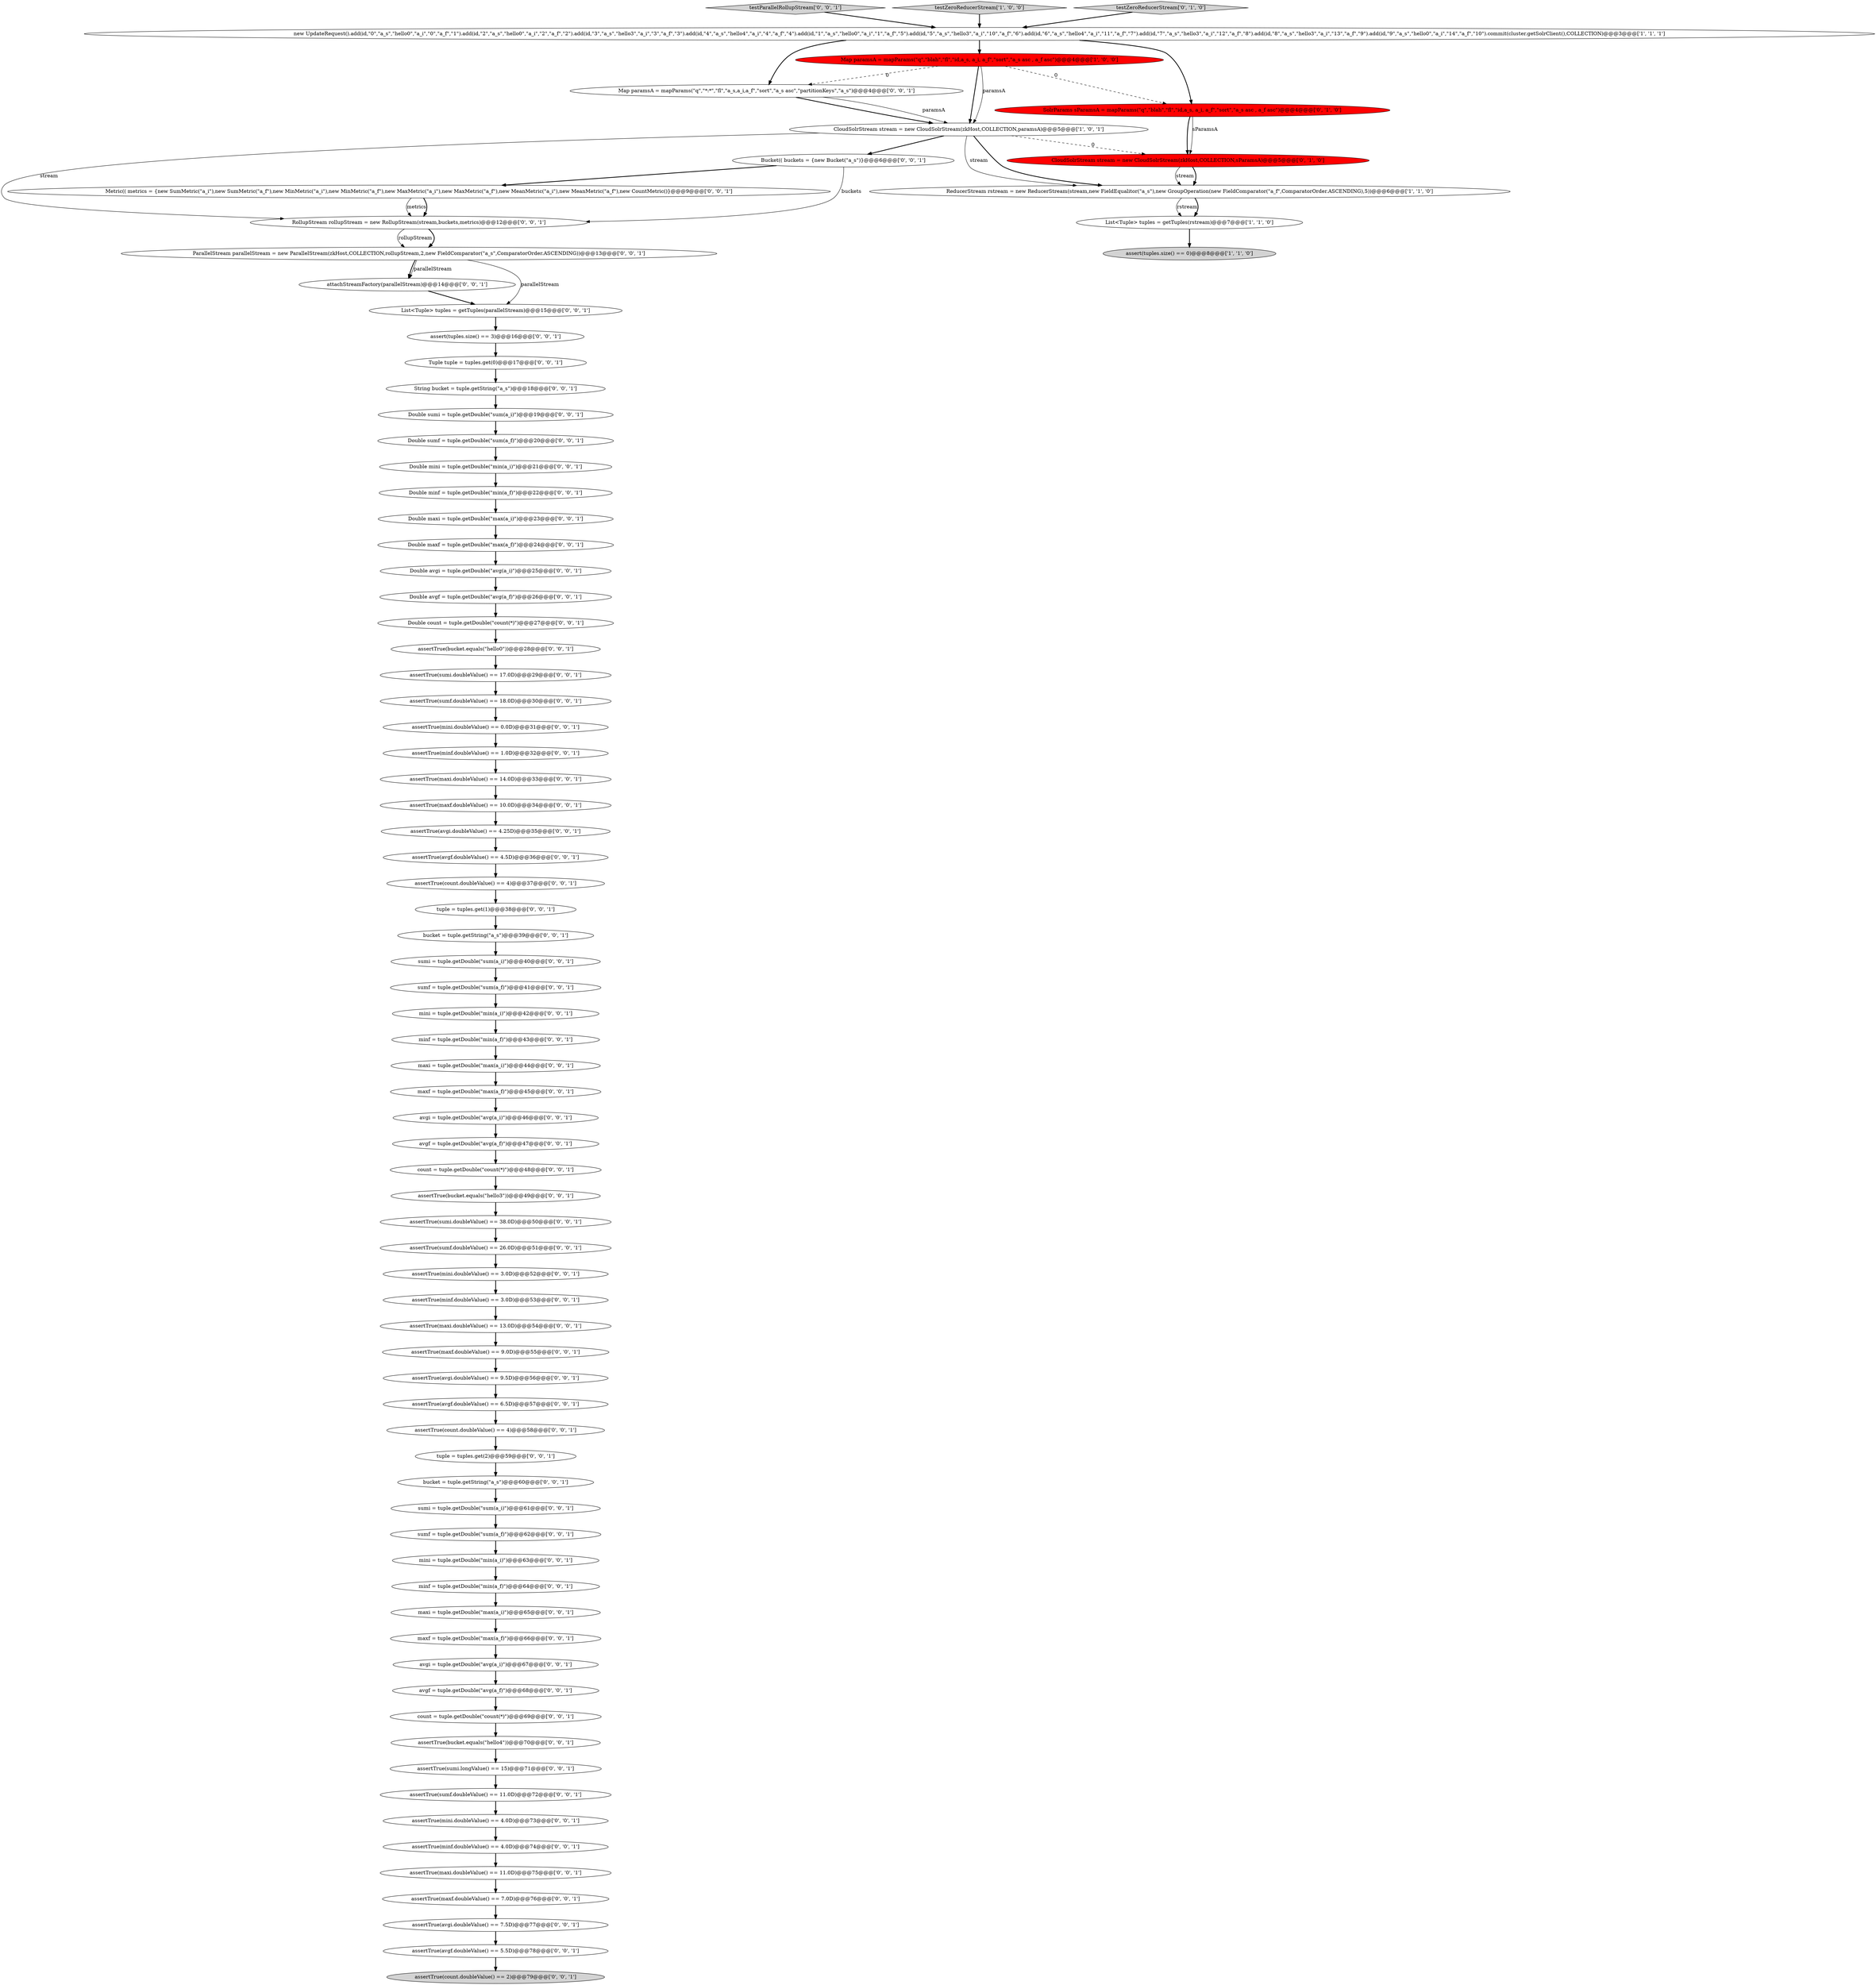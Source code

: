 digraph {
74 [style = filled, label = "maxi = tuple.getDouble(\"max(a_i)\")@@@65@@@['0', '0', '1']", fillcolor = white, shape = ellipse image = "AAA0AAABBB3BBB"];
20 [style = filled, label = "assertTrue(mini.doubleValue() == 0.0D)@@@31@@@['0', '0', '1']", fillcolor = white, shape = ellipse image = "AAA0AAABBB3BBB"];
27 [style = filled, label = "assertTrue(mini.doubleValue() == 4.0D)@@@73@@@['0', '0', '1']", fillcolor = white, shape = ellipse image = "AAA0AAABBB3BBB"];
53 [style = filled, label = "avgi = tuple.getDouble(\"avg(a_i)\")@@@67@@@['0', '0', '1']", fillcolor = white, shape = ellipse image = "AAA0AAABBB3BBB"];
33 [style = filled, label = "minf = tuple.getDouble(\"min(a_f)\")@@@43@@@['0', '0', '1']", fillcolor = white, shape = ellipse image = "AAA0AAABBB3BBB"];
2 [style = filled, label = "List<Tuple> tuples = getTuples(rstream)@@@7@@@['1', '1', '0']", fillcolor = white, shape = ellipse image = "AAA0AAABBB1BBB"];
51 [style = filled, label = "assertTrue(maxi.doubleValue() == 13.0D)@@@54@@@['0', '0', '1']", fillcolor = white, shape = ellipse image = "AAA0AAABBB3BBB"];
56 [style = filled, label = "assertTrue(sumf.doubleValue() == 18.0D)@@@30@@@['0', '0', '1']", fillcolor = white, shape = ellipse image = "AAA0AAABBB3BBB"];
62 [style = filled, label = "sumi = tuple.getDouble(\"sum(a_i)\")@@@61@@@['0', '0', '1']", fillcolor = white, shape = ellipse image = "AAA0AAABBB3BBB"];
29 [style = filled, label = "Double maxf = tuple.getDouble(\"max(a_f)\")@@@24@@@['0', '0', '1']", fillcolor = white, shape = ellipse image = "AAA0AAABBB3BBB"];
57 [style = filled, label = "Double mini = tuple.getDouble(\"min(a_i)\")@@@21@@@['0', '0', '1']", fillcolor = white, shape = ellipse image = "AAA0AAABBB3BBB"];
70 [style = filled, label = "assertTrue(sumf.doubleValue() == 26.0D)@@@51@@@['0', '0', '1']", fillcolor = white, shape = ellipse image = "AAA0AAABBB3BBB"];
14 [style = filled, label = "assertTrue(avgi.doubleValue() == 4.25D)@@@35@@@['0', '0', '1']", fillcolor = white, shape = ellipse image = "AAA0AAABBB3BBB"];
23 [style = filled, label = "tuple = tuples.get(1)@@@38@@@['0', '0', '1']", fillcolor = white, shape = ellipse image = "AAA0AAABBB3BBB"];
40 [style = filled, label = "Bucket(( buckets = {new Bucket(\"a_s\")}@@@6@@@['0', '0', '1']", fillcolor = white, shape = ellipse image = "AAA0AAABBB3BBB"];
81 [style = filled, label = "assertTrue(avgi.doubleValue() == 9.5D)@@@56@@@['0', '0', '1']", fillcolor = white, shape = ellipse image = "AAA0AAABBB3BBB"];
64 [style = filled, label = "maxi = tuple.getDouble(\"max(a_i)\")@@@44@@@['0', '0', '1']", fillcolor = white, shape = ellipse image = "AAA0AAABBB3BBB"];
31 [style = filled, label = "assertTrue(minf.doubleValue() == 3.0D)@@@53@@@['0', '0', '1']", fillcolor = white, shape = ellipse image = "AAA0AAABBB3BBB"];
80 [style = filled, label = "avgi = tuple.getDouble(\"avg(a_i)\")@@@46@@@['0', '0', '1']", fillcolor = white, shape = ellipse image = "AAA0AAABBB3BBB"];
1 [style = filled, label = "new UpdateRequest().add(id,\"0\",\"a_s\",\"hello0\",\"a_i\",\"0\",\"a_f\",\"1\").add(id,\"2\",\"a_s\",\"hello0\",\"a_i\",\"2\",\"a_f\",\"2\").add(id,\"3\",\"a_s\",\"hello3\",\"a_i\",\"3\",\"a_f\",\"3\").add(id,\"4\",\"a_s\",\"hello4\",\"a_i\",\"4\",\"a_f\",\"4\").add(id,\"1\",\"a_s\",\"hello0\",\"a_i\",\"1\",\"a_f\",\"5\").add(id,\"5\",\"a_s\",\"hello3\",\"a_i\",\"10\",\"a_f\",\"6\").add(id,\"6\",\"a_s\",\"hello4\",\"a_i\",\"11\",\"a_f\",\"7\").add(id,\"7\",\"a_s\",\"hello3\",\"a_i\",\"12\",\"a_f\",\"8\").add(id,\"8\",\"a_s\",\"hello3\",\"a_i\",\"13\",\"a_f\",\"9\").add(id,\"9\",\"a_s\",\"hello0\",\"a_i\",\"14\",\"a_f\",\"10\").commit(cluster.getSolrClient(),COLLECTION)@@@3@@@['1', '1', '1']", fillcolor = white, shape = ellipse image = "AAA0AAABBB1BBB"];
13 [style = filled, label = "assertTrue(maxi.doubleValue() == 14.0D)@@@33@@@['0', '0', '1']", fillcolor = white, shape = ellipse image = "AAA0AAABBB3BBB"];
45 [style = filled, label = "assertTrue(avgf.doubleValue() == 5.5D)@@@78@@@['0', '0', '1']", fillcolor = white, shape = ellipse image = "AAA0AAABBB3BBB"];
60 [style = filled, label = "maxf = tuple.getDouble(\"max(a_f)\")@@@66@@@['0', '0', '1']", fillcolor = white, shape = ellipse image = "AAA0AAABBB3BBB"];
44 [style = filled, label = "List<Tuple> tuples = getTuples(parallelStream)@@@15@@@['0', '0', '1']", fillcolor = white, shape = ellipse image = "AAA0AAABBB3BBB"];
78 [style = filled, label = "assertTrue(bucket.equals(\"hello0\"))@@@28@@@['0', '0', '1']", fillcolor = white, shape = ellipse image = "AAA0AAABBB3BBB"];
6 [style = filled, label = "assert(tuples.size() == 0)@@@8@@@['1', '1', '0']", fillcolor = lightgray, shape = ellipse image = "AAA0AAABBB1BBB"];
46 [style = filled, label = "count = tuple.getDouble(\"count(*)\")@@@48@@@['0', '0', '1']", fillcolor = white, shape = ellipse image = "AAA0AAABBB3BBB"];
42 [style = filled, label = "assertTrue(sumf.doubleValue() == 11.0D)@@@72@@@['0', '0', '1']", fillcolor = white, shape = ellipse image = "AAA0AAABBB3BBB"];
77 [style = filled, label = "assertTrue(avgf.doubleValue() == 4.5D)@@@36@@@['0', '0', '1']", fillcolor = white, shape = ellipse image = "AAA0AAABBB3BBB"];
63 [style = filled, label = "tuple = tuples.get(2)@@@59@@@['0', '0', '1']", fillcolor = white, shape = ellipse image = "AAA0AAABBB3BBB"];
37 [style = filled, label = "testParallelRollupStream['0', '0', '1']", fillcolor = lightgray, shape = diamond image = "AAA0AAABBB3BBB"];
0 [style = filled, label = "ReducerStream rstream = new ReducerStream(stream,new FieldEqualitor(\"a_s\"),new GroupOperation(new FieldComparator(\"a_f\",ComparatorOrder.ASCENDING),5))@@@6@@@['1', '1', '0']", fillcolor = white, shape = ellipse image = "AAA0AAABBB1BBB"];
58 [style = filled, label = "assertTrue(count.doubleValue() == 2)@@@79@@@['0', '0', '1']", fillcolor = lightgray, shape = ellipse image = "AAA0AAABBB3BBB"];
15 [style = filled, label = "assertTrue(avgf.doubleValue() == 6.5D)@@@57@@@['0', '0', '1']", fillcolor = white, shape = ellipse image = "AAA0AAABBB3BBB"];
4 [style = filled, label = "testZeroReducerStream['1', '0', '0']", fillcolor = lightgray, shape = diamond image = "AAA0AAABBB1BBB"];
24 [style = filled, label = "assertTrue(sumi.doubleValue() == 17.0D)@@@29@@@['0', '0', '1']", fillcolor = white, shape = ellipse image = "AAA0AAABBB3BBB"];
30 [style = filled, label = "assertTrue(minf.doubleValue() == 1.0D)@@@32@@@['0', '0', '1']", fillcolor = white, shape = ellipse image = "AAA0AAABBB3BBB"];
65 [style = filled, label = "Tuple tuple = tuples.get(0)@@@17@@@['0', '0', '1']", fillcolor = white, shape = ellipse image = "AAA0AAABBB3BBB"];
69 [style = filled, label = "avgf = tuple.getDouble(\"avg(a_f)\")@@@68@@@['0', '0', '1']", fillcolor = white, shape = ellipse image = "AAA0AAABBB3BBB"];
12 [style = filled, label = "Map paramsA = mapParams(\"q\",\"*:*\",\"fl\",\"a_s,a_i,a_f\",\"sort\",\"a_s asc\",\"partitionKeys\",\"a_s\")@@@4@@@['0', '0', '1']", fillcolor = white, shape = ellipse image = "AAA0AAABBB3BBB"];
26 [style = filled, label = "Double avgf = tuple.getDouble(\"avg(a_f)\")@@@26@@@['0', '0', '1']", fillcolor = white, shape = ellipse image = "AAA0AAABBB3BBB"];
9 [style = filled, label = "testZeroReducerStream['0', '1', '0']", fillcolor = lightgray, shape = diamond image = "AAA0AAABBB2BBB"];
41 [style = filled, label = "assert(tuples.size() == 3)@@@16@@@['0', '0', '1']", fillcolor = white, shape = ellipse image = "AAA0AAABBB3BBB"];
71 [style = filled, label = "mini = tuple.getDouble(\"min(a_i)\")@@@63@@@['0', '0', '1']", fillcolor = white, shape = ellipse image = "AAA0AAABBB3BBB"];
7 [style = filled, label = "SolrParams sParamsA = mapParams(\"q\",\"blah\",\"fl\",\"id,a_s, a_i, a_f\",\"sort\",\"a_s asc , a_f asc\")@@@4@@@['0', '1', '0']", fillcolor = red, shape = ellipse image = "AAA1AAABBB2BBB"];
22 [style = filled, label = "RollupStream rollupStream = new RollupStream(stream,buckets,metrics)@@@12@@@['0', '0', '1']", fillcolor = white, shape = ellipse image = "AAA0AAABBB3BBB"];
19 [style = filled, label = "sumf = tuple.getDouble(\"sum(a_f)\")@@@41@@@['0', '0', '1']", fillcolor = white, shape = ellipse image = "AAA0AAABBB3BBB"];
35 [style = filled, label = "assertTrue(maxf.doubleValue() == 7.0D)@@@76@@@['0', '0', '1']", fillcolor = white, shape = ellipse image = "AAA0AAABBB3BBB"];
10 [style = filled, label = "Metric(( metrics = {new SumMetric(\"a_i\"),new SumMetric(\"a_f\"),new MinMetric(\"a_i\"),new MinMetric(\"a_f\"),new MaxMetric(\"a_i\"),new MaxMetric(\"a_f\"),new MeanMetric(\"a_i\"),new MeanMetric(\"a_f\"),new CountMetric()}@@@9@@@['0', '0', '1']", fillcolor = white, shape = ellipse image = "AAA0AAABBB3BBB"];
17 [style = filled, label = "attachStreamFactory(parallelStream)@@@14@@@['0', '0', '1']", fillcolor = white, shape = ellipse image = "AAA0AAABBB3BBB"];
34 [style = filled, label = "Double sumi = tuple.getDouble(\"sum(a_i)\")@@@19@@@['0', '0', '1']", fillcolor = white, shape = ellipse image = "AAA0AAABBB3BBB"];
39 [style = filled, label = "assertTrue(avgi.doubleValue() == 7.5D)@@@77@@@['0', '0', '1']", fillcolor = white, shape = ellipse image = "AAA0AAABBB3BBB"];
47 [style = filled, label = "bucket = tuple.getString(\"a_s\")@@@60@@@['0', '0', '1']", fillcolor = white, shape = ellipse image = "AAA0AAABBB3BBB"];
75 [style = filled, label = "assertTrue(bucket.equals(\"hello3\"))@@@49@@@['0', '0', '1']", fillcolor = white, shape = ellipse image = "AAA0AAABBB3BBB"];
79 [style = filled, label = "assertTrue(maxf.doubleValue() == 10.0D)@@@34@@@['0', '0', '1']", fillcolor = white, shape = ellipse image = "AAA0AAABBB3BBB"];
3 [style = filled, label = "Map paramsA = mapParams(\"q\",\"blah\",\"fl\",\"id,a_s, a_i, a_f\",\"sort\",\"a_s asc , a_f asc\")@@@4@@@['1', '0', '0']", fillcolor = red, shape = ellipse image = "AAA1AAABBB1BBB"];
25 [style = filled, label = "assertTrue(sumi.doubleValue() == 38.0D)@@@50@@@['0', '0', '1']", fillcolor = white, shape = ellipse image = "AAA0AAABBB3BBB"];
36 [style = filled, label = "maxf = tuple.getDouble(\"max(a_f)\")@@@45@@@['0', '0', '1']", fillcolor = white, shape = ellipse image = "AAA0AAABBB3BBB"];
61 [style = filled, label = "minf = tuple.getDouble(\"min(a_f)\")@@@64@@@['0', '0', '1']", fillcolor = white, shape = ellipse image = "AAA0AAABBB3BBB"];
50 [style = filled, label = "bucket = tuple.getString(\"a_s\")@@@39@@@['0', '0', '1']", fillcolor = white, shape = ellipse image = "AAA0AAABBB3BBB"];
59 [style = filled, label = "sumi = tuple.getDouble(\"sum(a_i)\")@@@40@@@['0', '0', '1']", fillcolor = white, shape = ellipse image = "AAA0AAABBB3BBB"];
55 [style = filled, label = "assertTrue(minf.doubleValue() == 4.0D)@@@74@@@['0', '0', '1']", fillcolor = white, shape = ellipse image = "AAA0AAABBB3BBB"];
8 [style = filled, label = "CloudSolrStream stream = new CloudSolrStream(zkHost,COLLECTION,sParamsA)@@@5@@@['0', '1', '0']", fillcolor = red, shape = ellipse image = "AAA1AAABBB2BBB"];
16 [style = filled, label = "assertTrue(sumi.longValue() == 15)@@@71@@@['0', '0', '1']", fillcolor = white, shape = ellipse image = "AAA0AAABBB3BBB"];
66 [style = filled, label = "assertTrue(maxi.doubleValue() == 11.0D)@@@75@@@['0', '0', '1']", fillcolor = white, shape = ellipse image = "AAA0AAABBB3BBB"];
68 [style = filled, label = "String bucket = tuple.getString(\"a_s\")@@@18@@@['0', '0', '1']", fillcolor = white, shape = ellipse image = "AAA0AAABBB3BBB"];
67 [style = filled, label = "assertTrue(maxf.doubleValue() == 9.0D)@@@55@@@['0', '0', '1']", fillcolor = white, shape = ellipse image = "AAA0AAABBB3BBB"];
43 [style = filled, label = "Double avgi = tuple.getDouble(\"avg(a_i)\")@@@25@@@['0', '0', '1']", fillcolor = white, shape = ellipse image = "AAA0AAABBB3BBB"];
38 [style = filled, label = "mini = tuple.getDouble(\"min(a_i)\")@@@42@@@['0', '0', '1']", fillcolor = white, shape = ellipse image = "AAA0AAABBB3BBB"];
76 [style = filled, label = "assertTrue(bucket.equals(\"hello4\"))@@@70@@@['0', '0', '1']", fillcolor = white, shape = ellipse image = "AAA0AAABBB3BBB"];
21 [style = filled, label = "count = tuple.getDouble(\"count(*)\")@@@69@@@['0', '0', '1']", fillcolor = white, shape = ellipse image = "AAA0AAABBB3BBB"];
72 [style = filled, label = "assertTrue(count.doubleValue() == 4)@@@58@@@['0', '0', '1']", fillcolor = white, shape = ellipse image = "AAA0AAABBB3BBB"];
18 [style = filled, label = "assertTrue(mini.doubleValue() == 3.0D)@@@52@@@['0', '0', '1']", fillcolor = white, shape = ellipse image = "AAA0AAABBB3BBB"];
73 [style = filled, label = "assertTrue(count.doubleValue() == 4)@@@37@@@['0', '0', '1']", fillcolor = white, shape = ellipse image = "AAA0AAABBB3BBB"];
52 [style = filled, label = "Double sumf = tuple.getDouble(\"sum(a_f)\")@@@20@@@['0', '0', '1']", fillcolor = white, shape = ellipse image = "AAA0AAABBB3BBB"];
54 [style = filled, label = "Double count = tuple.getDouble(\"count(*)\")@@@27@@@['0', '0', '1']", fillcolor = white, shape = ellipse image = "AAA0AAABBB3BBB"];
48 [style = filled, label = "ParallelStream parallelStream = new ParallelStream(zkHost,COLLECTION,rollupStream,2,new FieldComparator(\"a_s\",ComparatorOrder.ASCENDING))@@@13@@@['0', '0', '1']", fillcolor = white, shape = ellipse image = "AAA0AAABBB3BBB"];
28 [style = filled, label = "avgf = tuple.getDouble(\"avg(a_f)\")@@@47@@@['0', '0', '1']", fillcolor = white, shape = ellipse image = "AAA0AAABBB3BBB"];
5 [style = filled, label = "CloudSolrStream stream = new CloudSolrStream(zkHost,COLLECTION,paramsA)@@@5@@@['1', '0', '1']", fillcolor = white, shape = ellipse image = "AAA0AAABBB1BBB"];
32 [style = filled, label = "sumf = tuple.getDouble(\"sum(a_f)\")@@@62@@@['0', '0', '1']", fillcolor = white, shape = ellipse image = "AAA0AAABBB3BBB"];
11 [style = filled, label = "Double minf = tuple.getDouble(\"min(a_f)\")@@@22@@@['0', '0', '1']", fillcolor = white, shape = ellipse image = "AAA0AAABBB3BBB"];
49 [style = filled, label = "Double maxi = tuple.getDouble(\"max(a_i)\")@@@23@@@['0', '0', '1']", fillcolor = white, shape = ellipse image = "AAA0AAABBB3BBB"];
51->67 [style = bold, label=""];
64->36 [style = bold, label=""];
53->69 [style = bold, label=""];
30->13 [style = bold, label=""];
69->21 [style = bold, label=""];
12->5 [style = bold, label=""];
76->16 [style = bold, label=""];
48->17 [style = solid, label="parallelStream"];
2->6 [style = bold, label=""];
67->81 [style = bold, label=""];
60->53 [style = bold, label=""];
40->22 [style = solid, label="buckets"];
43->26 [style = bold, label=""];
7->8 [style = bold, label=""];
10->22 [style = solid, label="metrics"];
8->0 [style = bold, label=""];
3->5 [style = bold, label=""];
5->0 [style = bold, label=""];
65->68 [style = bold, label=""];
21->76 [style = bold, label=""];
1->12 [style = bold, label=""];
29->43 [style = bold, label=""];
48->44 [style = solid, label="parallelStream"];
5->8 [style = dashed, label="0"];
16->42 [style = bold, label=""];
17->44 [style = bold, label=""];
54->78 [style = bold, label=""];
8->0 [style = solid, label="stream"];
61->74 [style = bold, label=""];
18->31 [style = bold, label=""];
78->24 [style = bold, label=""];
3->7 [style = dashed, label="0"];
37->1 [style = bold, label=""];
34->52 [style = bold, label=""];
68->34 [style = bold, label=""];
39->45 [style = bold, label=""];
5->22 [style = solid, label="stream"];
7->8 [style = solid, label="sParamsA"];
41->65 [style = bold, label=""];
48->17 [style = bold, label=""];
66->35 [style = bold, label=""];
71->61 [style = bold, label=""];
14->77 [style = bold, label=""];
31->51 [style = bold, label=""];
81->15 [style = bold, label=""];
80->28 [style = bold, label=""];
44->41 [style = bold, label=""];
5->0 [style = solid, label="stream"];
9->1 [style = bold, label=""];
38->33 [style = bold, label=""];
19->38 [style = bold, label=""];
55->66 [style = bold, label=""];
24->56 [style = bold, label=""];
63->47 [style = bold, label=""];
0->2 [style = solid, label="rstream"];
25->70 [style = bold, label=""];
22->48 [style = bold, label=""];
77->73 [style = bold, label=""];
62->32 [style = bold, label=""];
32->71 [style = bold, label=""];
35->39 [style = bold, label=""];
1->3 [style = bold, label=""];
1->7 [style = bold, label=""];
73->23 [style = bold, label=""];
47->62 [style = bold, label=""];
57->11 [style = bold, label=""];
45->58 [style = bold, label=""];
12->5 [style = solid, label="paramsA"];
22->48 [style = solid, label="rollupStream"];
46->75 [style = bold, label=""];
26->54 [style = bold, label=""];
72->63 [style = bold, label=""];
27->55 [style = bold, label=""];
3->12 [style = dashed, label="0"];
74->60 [style = bold, label=""];
3->5 [style = solid, label="paramsA"];
42->27 [style = bold, label=""];
4->1 [style = bold, label=""];
75->25 [style = bold, label=""];
5->40 [style = bold, label=""];
15->72 [style = bold, label=""];
11->49 [style = bold, label=""];
23->50 [style = bold, label=""];
49->29 [style = bold, label=""];
40->10 [style = bold, label=""];
10->22 [style = bold, label=""];
50->59 [style = bold, label=""];
0->2 [style = bold, label=""];
36->80 [style = bold, label=""];
79->14 [style = bold, label=""];
28->46 [style = bold, label=""];
13->79 [style = bold, label=""];
56->20 [style = bold, label=""];
52->57 [style = bold, label=""];
20->30 [style = bold, label=""];
70->18 [style = bold, label=""];
33->64 [style = bold, label=""];
59->19 [style = bold, label=""];
}
